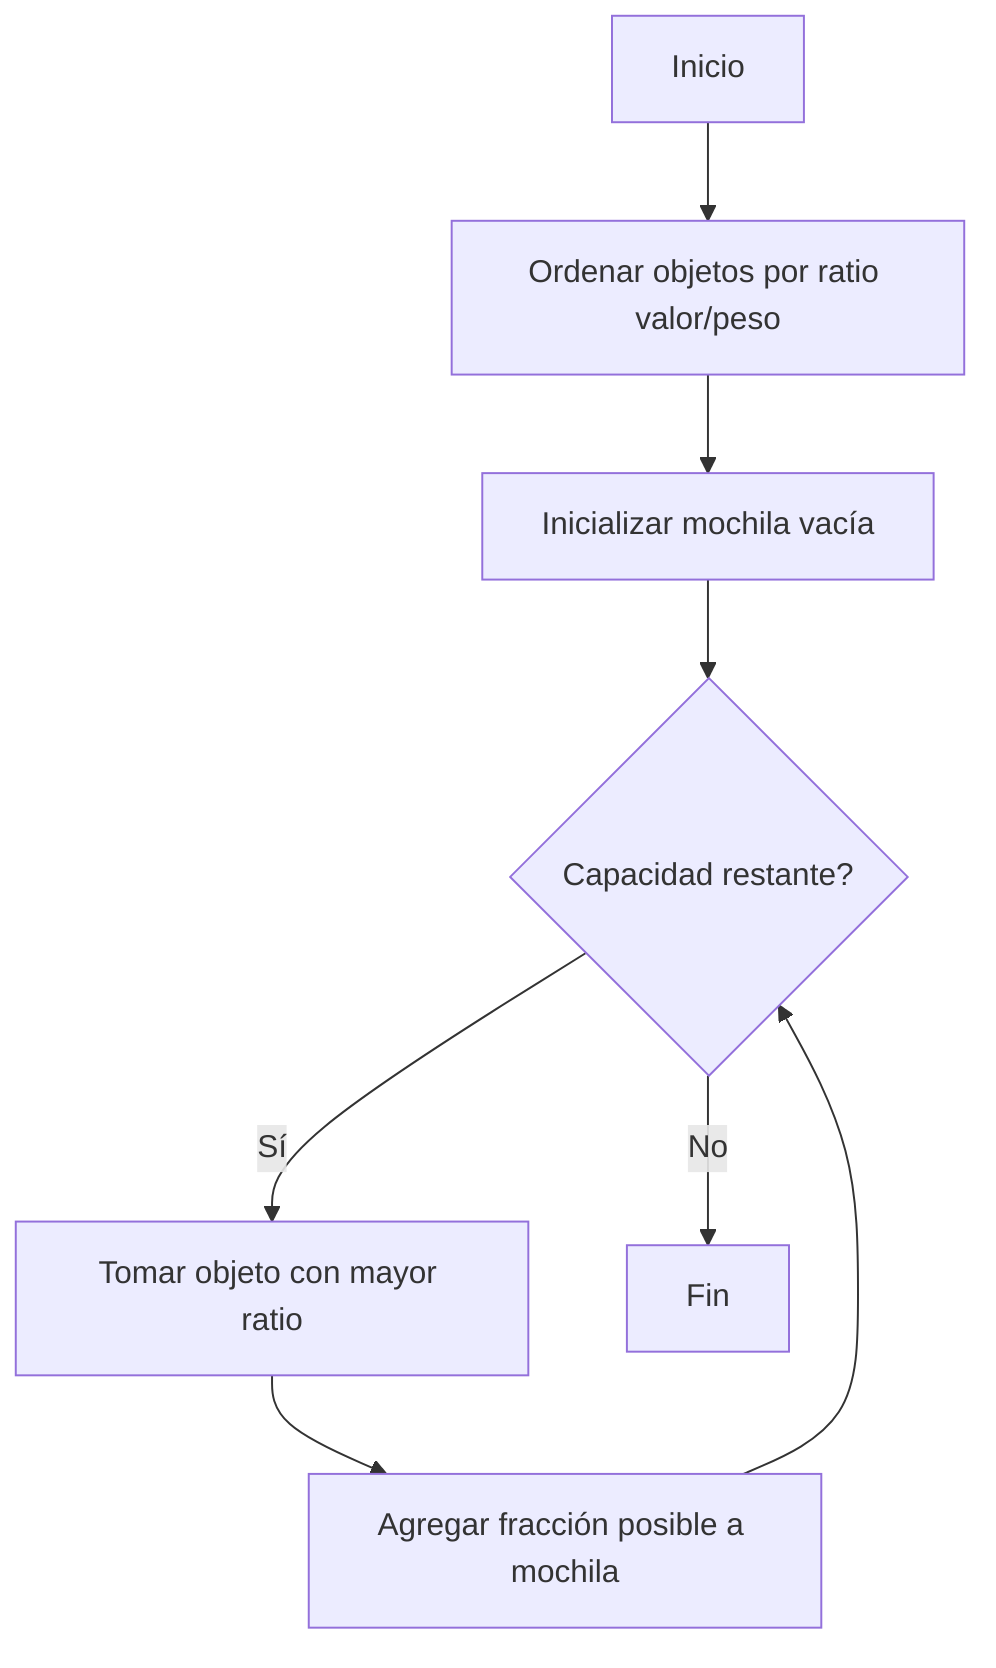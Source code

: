 flowchart TD
    A[Inicio] --> B[Ordenar objetos por ratio valor/peso]
    B --> C[Inicializar mochila vacía]
    C --> D{Capacidad restante?}
D -->|Sí| E[Tomar objeto con mayor ratio]
E --> F[Agregar fracción posible a mochila]
F --> D
D -->|No| G[Fin]